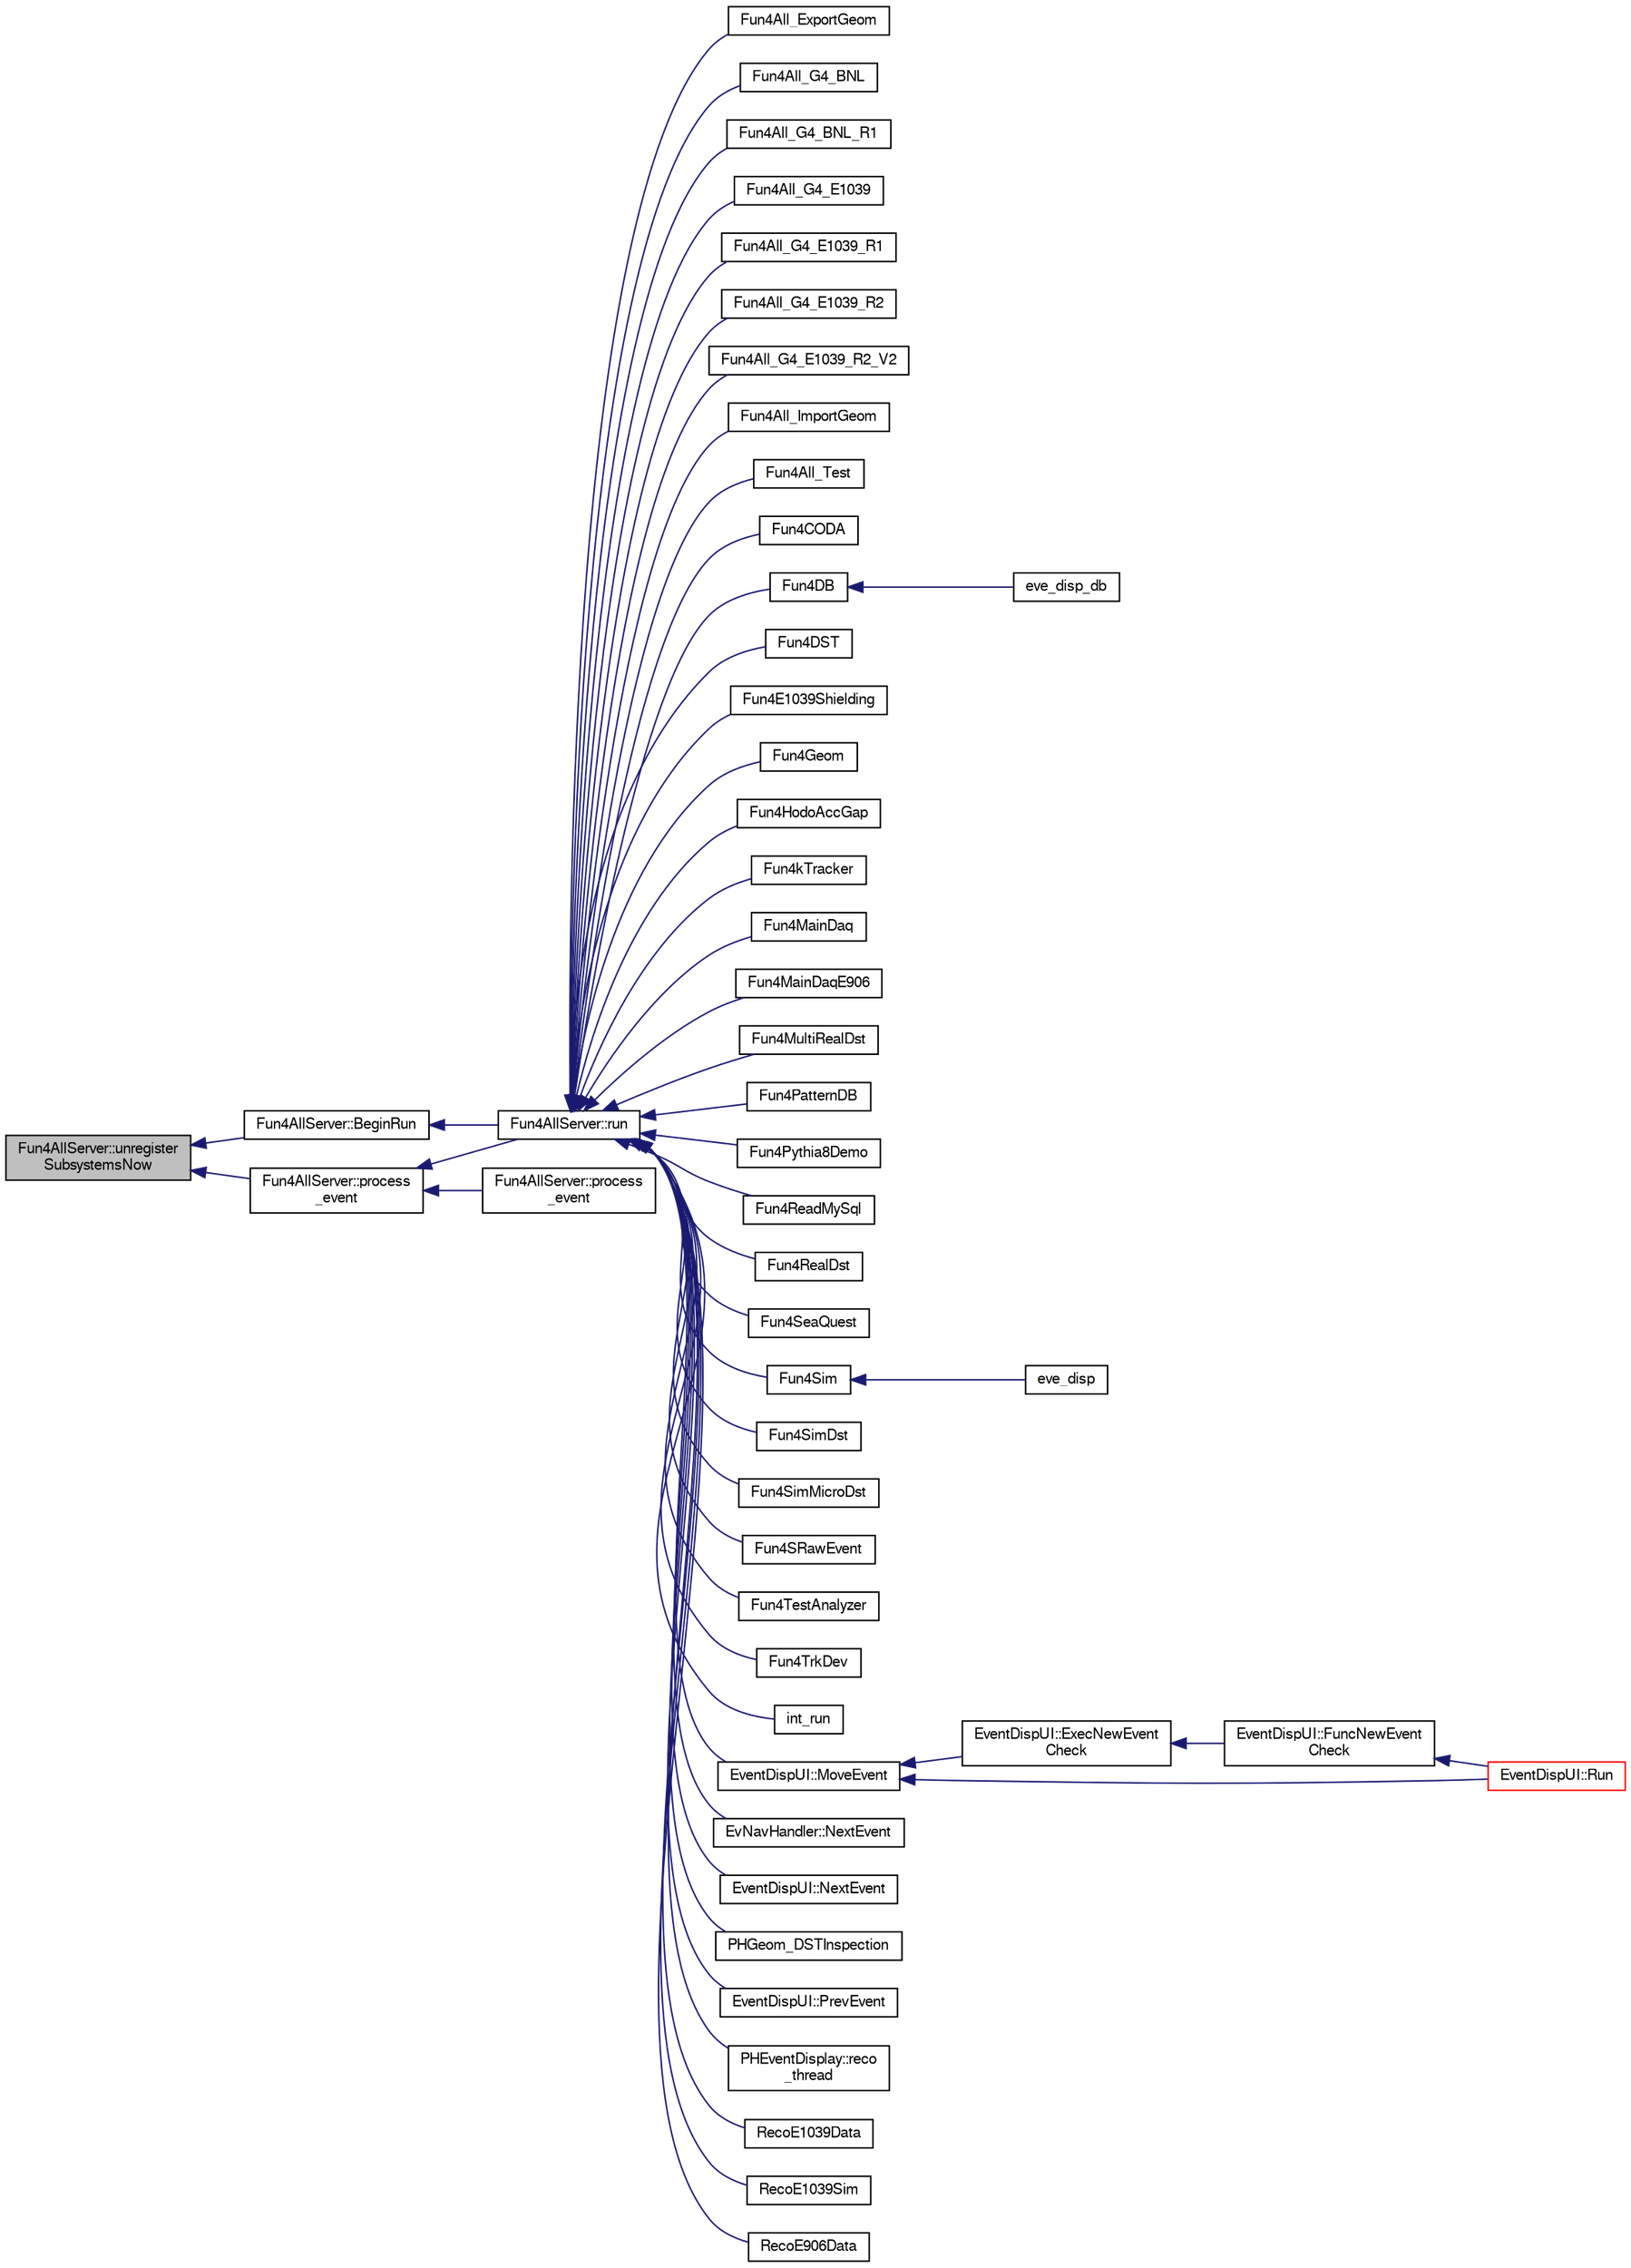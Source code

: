 digraph "Fun4AllServer::unregisterSubsystemsNow"
{
  bgcolor="transparent";
  edge [fontname="FreeSans",fontsize="10",labelfontname="FreeSans",labelfontsize="10"];
  node [fontname="FreeSans",fontsize="10",shape=record];
  rankdir="LR";
  Node1 [label="Fun4AllServer::unregister\lSubsystemsNow",height=0.2,width=0.4,color="black", fillcolor="grey75", style="filled" fontcolor="black"];
  Node1 -> Node2 [dir="back",color="midnightblue",fontsize="10",style="solid",fontname="FreeSans"];
  Node2 [label="Fun4AllServer::BeginRun",height=0.2,width=0.4,color="black",URL="$da/d29/classFun4AllServer.html#afcfc5583204cac58b4e66a2406187a18"];
  Node2 -> Node3 [dir="back",color="midnightblue",fontsize="10",style="solid",fontname="FreeSans"];
  Node3 [label="Fun4AllServer::run",height=0.2,width=0.4,color="black",URL="$da/d29/classFun4AllServer.html#a11bbc8b2f53bc06e0b05ee202dd6372a",tooltip="run n events (0 means up to end of file) "];
  Node3 -> Node4 [dir="back",color="midnightblue",fontsize="10",style="solid",fontname="FreeSans"];
  Node4 [label="Fun4All_ExportGeom",height=0.2,width=0.4,color="black",URL="$df/d51/Fun4All__ExportGeom_8C.html#a582925c51bad38d562cf19e71211adfd",tooltip="get geometry from DST file and output TGeoManager ROOT files or other formats of geometry files ..."];
  Node3 -> Node5 [dir="back",color="midnightblue",fontsize="10",style="solid",fontname="FreeSans"];
  Node5 [label="Fun4All_G4_BNL",height=0.2,width=0.4,color="black",URL="$d9/de0/Fun4All__G4__BNL_8C.html#a62a558c2bb73d1be82a65b16f52ce2e0"];
  Node3 -> Node6 [dir="back",color="midnightblue",fontsize="10",style="solid",fontname="FreeSans"];
  Node6 [label="Fun4All_G4_BNL_R1",height=0.2,width=0.4,color="black",URL="$de/dad/Fun4All__G4__BNL__R1_8C.html#a361be596f3554cfa3d0fc26346c50c31"];
  Node3 -> Node7 [dir="back",color="midnightblue",fontsize="10",style="solid",fontname="FreeSans"];
  Node7 [label="Fun4All_G4_E1039",height=0.2,width=0.4,color="black",URL="$d1/d24/Fun4All__G4__E1039_8C.html#ad81863c21df83a735c57713bc9ec59b1"];
  Node3 -> Node8 [dir="back",color="midnightblue",fontsize="10",style="solid",fontname="FreeSans"];
  Node8 [label="Fun4All_G4_E1039_R1",height=0.2,width=0.4,color="black",URL="$de/d10/Fun4All__G4__E1039__R1_8C.html#aa484b834b55e3114dfd4cd82dcd11831"];
  Node3 -> Node9 [dir="back",color="midnightblue",fontsize="10",style="solid",fontname="FreeSans"];
  Node9 [label="Fun4All_G4_E1039_R2",height=0.2,width=0.4,color="black",URL="$df/d98/Fun4All__G4__E1039__R2_8C.html#a0cc5938b98723b2d5216049aad7edb01"];
  Node3 -> Node10 [dir="back",color="midnightblue",fontsize="10",style="solid",fontname="FreeSans"];
  Node10 [label="Fun4All_G4_E1039_R2_V2",height=0.2,width=0.4,color="black",URL="$d1/d91/Fun4All__G4__E1039__R2__V2_8C.html#a89f8b08cddafb17f4ba14e509a0ca1db"];
  Node3 -> Node11 [dir="back",color="midnightblue",fontsize="10",style="solid",fontname="FreeSans"];
  Node11 [label="Fun4All_ImportGeom",height=0.2,width=0.4,color="black",URL="$d9/d0f/Fun4All__ImportGeom_8C.html#a3388968a8dae60e9eb62b1126f747b6a",tooltip="Read in a Geometry file, and output DST and ROOT TGeo files. "];
  Node3 -> Node12 [dir="back",color="midnightblue",fontsize="10",style="solid",fontname="FreeSans"];
  Node12 [label="Fun4All_Test",height=0.2,width=0.4,color="black",URL="$d5/db4/Fun4All__Test_8C.html#ae69a57ea66fbed58544200f95796a66f"];
  Node3 -> Node13 [dir="back",color="midnightblue",fontsize="10",style="solid",fontname="FreeSans"];
  Node13 [label="Fun4CODA",height=0.2,width=0.4,color="black",URL="$db/dbe/Fun4CODA_8C.html#a1bbee777074605aa2a59ddf9b2b52742"];
  Node3 -> Node14 [dir="back",color="midnightblue",fontsize="10",style="solid",fontname="FreeSans"];
  Node14 [label="Fun4DB",height=0.2,width=0.4,color="black",URL="$df/dc0/Fun4DB_8C.html#a156048b96f7485e3cc410afbc05fc286"];
  Node14 -> Node15 [dir="back",color="midnightblue",fontsize="10",style="solid",fontname="FreeSans"];
  Node15 [label="eve_disp_db",height=0.2,width=0.4,color="black",URL="$de/d2a/eve__disp__db_8C.html#aa8b45dd9cf940c8aff427aed5d9db19f"];
  Node3 -> Node16 [dir="back",color="midnightblue",fontsize="10",style="solid",fontname="FreeSans"];
  Node16 [label="Fun4DST",height=0.2,width=0.4,color="black",URL="$de/daf/Fun4DST_8C.html#a6a43c5ad028285b022976fa872e60cbc"];
  Node3 -> Node17 [dir="back",color="midnightblue",fontsize="10",style="solid",fontname="FreeSans"];
  Node17 [label="Fun4E1039Shielding",height=0.2,width=0.4,color="black",URL="$d2/d24/Fun4E1039Shielding_8C.html#a42592782dd55d6e219305ff678a00dc2"];
  Node3 -> Node18 [dir="back",color="midnightblue",fontsize="10",style="solid",fontname="FreeSans"];
  Node18 [label="Fun4Geom",height=0.2,width=0.4,color="black",URL="$db/d7c/Fun4DumpGeom_8C.html#ac8b66de3cf15072c6969f76f6b8f7f4c"];
  Node3 -> Node19 [dir="back",color="midnightblue",fontsize="10",style="solid",fontname="FreeSans"];
  Node19 [label="Fun4HodoAccGap",height=0.2,width=0.4,color="black",URL="$d6/d6a/Fun4HodoAccGap_8C.html#a7aaa0687f144d5e7b417d7e9ac5f36da"];
  Node3 -> Node20 [dir="back",color="midnightblue",fontsize="10",style="solid",fontname="FreeSans"];
  Node20 [label="Fun4kTracker",height=0.2,width=0.4,color="black",URL="$dd/d7d/Fun4kTracker_8C.html#abe7052288e4678d0346333383ad821ff"];
  Node3 -> Node21 [dir="back",color="midnightblue",fontsize="10",style="solid",fontname="FreeSans"];
  Node21 [label="Fun4MainDaq",height=0.2,width=0.4,color="black",URL="$df/d6a/e1039-core_2online_2macros_2Fun4MainDaq_8C.html#ab9151bcfc5d35e7a25c9cf86fddd2bd2",tooltip="Fun4MainDaq.C: Fun4all macro to decode the MainDAQ data. "];
  Node3 -> Node22 [dir="back",color="midnightblue",fontsize="10",style="solid",fontname="FreeSans"];
  Node22 [label="Fun4MainDaqE906",height=0.2,width=0.4,color="black",URL="$d1/d6b/Fun4MainDaqE906_8C.html#a3617355b5c033a5635408b1cd8c29c35",tooltip="Fun4MainDaq.C: Fun4all macro to decode the MainDAQ data. "];
  Node3 -> Node23 [dir="back",color="midnightblue",fontsize="10",style="solid",fontname="FreeSans"];
  Node23 [label="Fun4MultiRealDst",height=0.2,width=0.4,color="black",URL="$da/daa/Fun4RealDst_8C.html#aa80eadb6952b5d52a756d7cf52d05770",tooltip="Function to analyze multiple DST files. "];
  Node3 -> Node24 [dir="back",color="midnightblue",fontsize="10",style="solid",fontname="FreeSans"];
  Node24 [label="Fun4PatternDB",height=0.2,width=0.4,color="black",URL="$d7/d66/Fun4PatternDB_8C.html#a9e68afec0dfdd12961d550386529d5eb"];
  Node3 -> Node25 [dir="back",color="midnightblue",fontsize="10",style="solid",fontname="FreeSans"];
  Node25 [label="Fun4Pythia8Demo",height=0.2,width=0.4,color="black",URL="$de/d66/Fun4Pythia8Demo_8C.html#a6a06be36766511c5ad76013c9cbfe5b5"];
  Node3 -> Node26 [dir="back",color="midnightblue",fontsize="10",style="solid",fontname="FreeSans"];
  Node26 [label="Fun4ReadMySql",height=0.2,width=0.4,color="black",URL="$d9/d8c/Fun4ReadMySql_8C.html#a82110168fa15d41b073c27eeadfc0ff3"];
  Node3 -> Node27 [dir="back",color="midnightblue",fontsize="10",style="solid",fontname="FreeSans"];
  Node27 [label="Fun4RealDst",height=0.2,width=0.4,color="black",URL="$da/daa/Fun4RealDst_8C.html#af2bc551d71266cd8c5a6daeea6a861d8",tooltip="Fun4MainDaq.C: Fun4all macro to decode the MainDAQ data. "];
  Node3 -> Node28 [dir="back",color="midnightblue",fontsize="10",style="solid",fontname="FreeSans"];
  Node28 [label="Fun4SeaQuest",height=0.2,width=0.4,color="black",URL="$d6/d4c/Fun4SeaQuest_8C.html#a81bffd149f5c71602cb40eb0f45019c3"];
  Node3 -> Node29 [dir="back",color="midnightblue",fontsize="10",style="solid",fontname="FreeSans"];
  Node29 [label="Fun4Sim",height=0.2,width=0.4,color="black",URL="$d7/d65/e1039-core_2macros_2Fun4Sim_8C.html#a5e9276116ae0064f58b288a1e0e4e3db"];
  Node29 -> Node30 [dir="back",color="midnightblue",fontsize="10",style="solid",fontname="FreeSans"];
  Node30 [label="eve_disp",height=0.2,width=0.4,color="black",URL="$d2/d96/eve__disp_8C.html#abeb034dea489ef1866373d2464ec5721"];
  Node3 -> Node31 [dir="back",color="midnightblue",fontsize="10",style="solid",fontname="FreeSans"];
  Node31 [label="Fun4SimDst",height=0.2,width=0.4,color="black",URL="$db/dba/Fun4SimDst_8C.html#abf0708efff889232b6c0a7359cfb70ae",tooltip="Fun4SimDst.C: Fun4all macro to analyze the E1039 simulated DST files. "];
  Node3 -> Node32 [dir="back",color="midnightblue",fontsize="10",style="solid",fontname="FreeSans"];
  Node32 [label="Fun4SimMicroDst",height=0.2,width=0.4,color="black",URL="$d6/dac/Fun4SimMicroDst_8C.html#ab980c780491ded824d61247fc1fa6127",tooltip="Fun4SimMicroDst.C: Fun4all macro to analyze you uDST. "];
  Node3 -> Node33 [dir="back",color="midnightblue",fontsize="10",style="solid",fontname="FreeSans"];
  Node33 [label="Fun4SRawEvent",height=0.2,width=0.4,color="black",URL="$d8/de7/Fun4SRawEvent_8C.html#aaa9bb2e956ce860a8cb6e7845bcc4ed5"];
  Node3 -> Node34 [dir="back",color="midnightblue",fontsize="10",style="solid",fontname="FreeSans"];
  Node34 [label="Fun4TestAnalyzer",height=0.2,width=0.4,color="black",URL="$de/d48/Fun4TestAnalyzer_8C.html#af993f3ce438e5ebcb52b97e41124a3db"];
  Node3 -> Node35 [dir="back",color="midnightblue",fontsize="10",style="solid",fontname="FreeSans"];
  Node35 [label="Fun4TrkDev",height=0.2,width=0.4,color="black",URL="$d2/d3a/Fun4TrkDev_8C.html#abd98cf50196a6ad7cb2289d1f0442b73"];
  Node3 -> Node36 [dir="back",color="midnightblue",fontsize="10",style="solid",fontname="FreeSans"];
  Node36 [label="int_run",height=0.2,width=0.4,color="black",URL="$d1/da2/E1039Shielding_2int__run_8C.html#a088590a1a5b93b904ba076de8ca1ef82"];
  Node3 -> Node37 [dir="back",color="midnightblue",fontsize="10",style="solid",fontname="FreeSans"];
  Node37 [label="EventDispUI::MoveEvent",height=0.2,width=0.4,color="black",URL="$d8/d6d/classEventDispUI.html#a56a1055e13ce1e361c85c1820e44a9b3"];
  Node37 -> Node38 [dir="back",color="midnightblue",fontsize="10",style="solid",fontname="FreeSans"];
  Node38 [label="EventDispUI::ExecNewEvent\lCheck",height=0.2,width=0.4,color="black",URL="$d8/d6d/classEventDispUI.html#a981ae05d65de438d952e0de96e5c5668"];
  Node38 -> Node39 [dir="back",color="midnightblue",fontsize="10",style="solid",fontname="FreeSans"];
  Node39 [label="EventDispUI::FuncNewEvent\lCheck",height=0.2,width=0.4,color="black",URL="$d8/d6d/classEventDispUI.html#a134e46147eb8dd92bf6557a609984a00"];
  Node39 -> Node40 [dir="back",color="midnightblue",fontsize="10",style="solid",fontname="FreeSans"];
  Node40 [label="EventDispUI::Run",height=0.2,width=0.4,color="red",URL="$d8/d6d/classEventDispUI.html#a7f8c09eb13c68412e90040c07ce9ee84"];
  Node37 -> Node40 [dir="back",color="midnightblue",fontsize="10",style="solid",fontname="FreeSans"];
  Node3 -> Node41 [dir="back",color="midnightblue",fontsize="10",style="solid",fontname="FreeSans"];
  Node41 [label="EvNavHandler::NextEvent",height=0.2,width=0.4,color="black",URL="$d2/d99/classEvNavHandler.html#ad5d302e05a2917dbcf1d4b66453b7187"];
  Node3 -> Node42 [dir="back",color="midnightblue",fontsize="10",style="solid",fontname="FreeSans"];
  Node42 [label="EventDispUI::NextEvent",height=0.2,width=0.4,color="black",URL="$d8/d6d/classEventDispUI.html#a93421e77c003c06c1aff15cd2adb1c9a"];
  Node3 -> Node43 [dir="back",color="midnightblue",fontsize="10",style="solid",fontname="FreeSans"];
  Node43 [label="PHGeom_DSTInspection",height=0.2,width=0.4,color="black",URL="$d6/deb/PHGeom__DSTInspection_8C.html#a8a06a40e2950cd31dda512c040049cd0"];
  Node3 -> Node44 [dir="back",color="midnightblue",fontsize="10",style="solid",fontname="FreeSans"];
  Node44 [label="EventDispUI::PrevEvent",height=0.2,width=0.4,color="black",URL="$d8/d6d/classEventDispUI.html#ae9dafaeb3aef27cf0a38037faf17562d"];
  Node3 -> Node45 [dir="back",color="midnightblue",fontsize="10",style="solid",fontname="FreeSans"];
  Node45 [label="PHEventDisplay::reco\l_thread",height=0.2,width=0.4,color="black",URL="$d1/dce/classPHEventDisplay.html#adbfbc3b91e5fae081419271b60e74452"];
  Node3 -> Node46 [dir="back",color="midnightblue",fontsize="10",style="solid",fontname="FreeSans"];
  Node46 [label="RecoE1039Data",height=0.2,width=0.4,color="black",URL="$db/dea/RecoE1039Data_8C.html#a619388c470b52b98a611cb6f18ba24c1"];
  Node3 -> Node47 [dir="back",color="midnightblue",fontsize="10",style="solid",fontname="FreeSans"];
  Node47 [label="RecoE1039Sim",height=0.2,width=0.4,color="black",URL="$d0/d9c/RecoE1039Sim_8C.html#a07edfd7b51752cb53ea50911050a8511"];
  Node3 -> Node48 [dir="back",color="midnightblue",fontsize="10",style="solid",fontname="FreeSans"];
  Node48 [label="RecoE906Data",height=0.2,width=0.4,color="black",URL="$df/d0c/RecoE906Data_8C.html#ad032525ca693000ba382d14d82bf9f2b"];
  Node1 -> Node49 [dir="back",color="midnightblue",fontsize="10",style="solid",fontname="FreeSans"];
  Node49 [label="Fun4AllServer::process\l_event",height=0.2,width=0.4,color="black",URL="$da/d29/classFun4AllServer.html#a6a65a944dfb40966ace97d35ab1f7942"];
  Node49 -> Node50 [dir="back",color="midnightblue",fontsize="10",style="solid",fontname="FreeSans"];
  Node50 [label="Fun4AllServer::process\l_event",height=0.2,width=0.4,color="black",URL="$da/d29/classFun4AllServer.html#a94738b092fa009fcea45737d8ea41224"];
  Node49 -> Node3 [dir="back",color="midnightblue",fontsize="10",style="solid",fontname="FreeSans"];
}
